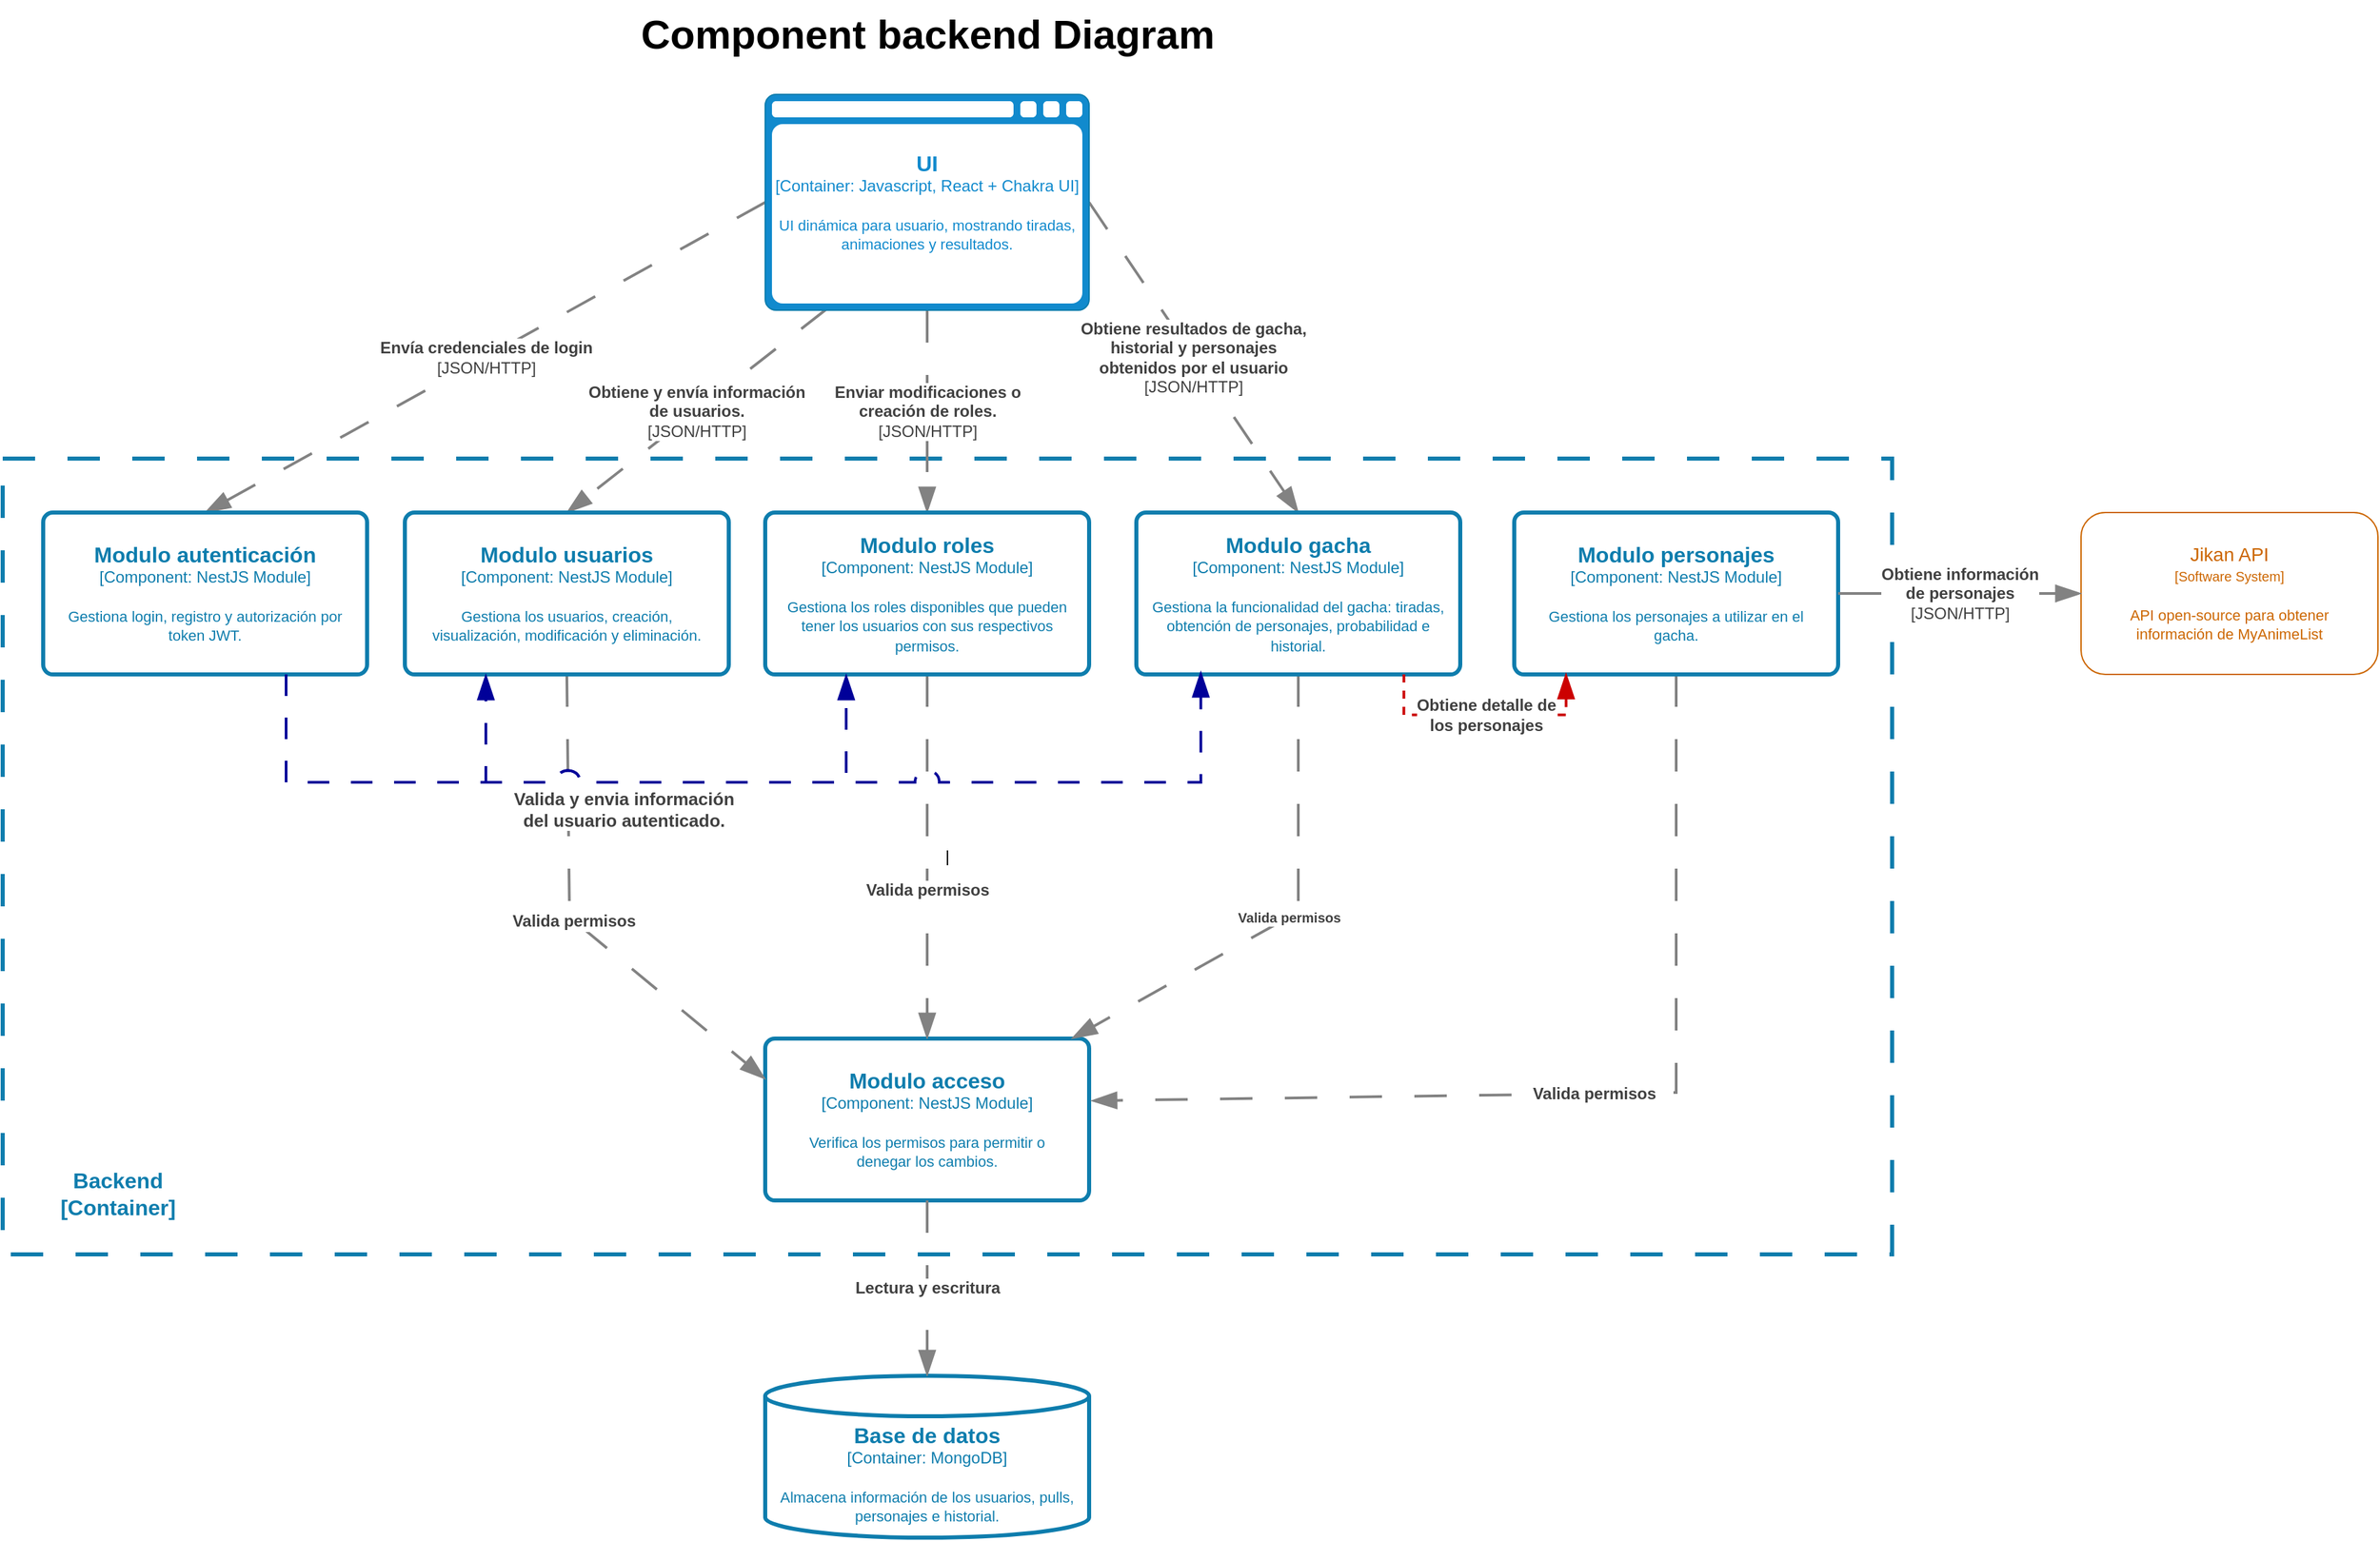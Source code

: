 <mxfile version="28.0.4">
  <diagram name="Página-1" id="WoX_gZ88ygKBCwwq3w2n">
    <mxGraphModel dx="1950" dy="803" grid="1" gridSize="10" guides="1" tooltips="1" connect="1" arrows="1" fold="1" page="1" pageScale="1" pageWidth="827" pageHeight="1169" math="0" shadow="0">
      <root>
        <mxCell id="0" />
        <mxCell id="1" parent="0" />
        <mxCell id="ZvTTCeS15qckxmK0OYnX-47" value="|" style="rounded=0;whiteSpace=wrap;html=1;strokeColor=#0E7DAD;strokeWidth=3;dashed=1;dashPattern=8 8;fillColor=none;" parent="1" vertex="1">
          <mxGeometry x="-30" y="360" width="1400" height="590" as="geometry" />
        </mxCell>
        <mxCell id="ZvTTCeS15qckxmK0OYnX-2" value="Component backend Diagram" style="text;html=1;align=center;verticalAlign=middle;resizable=0;points=[];autosize=1;strokeColor=none;fillColor=none;fontSize=30;fontStyle=1" parent="1" vertex="1">
          <mxGeometry x="445" y="20" width="420" height="50" as="geometry" />
        </mxCell>
        <object placeholders="1" c4Type="Relationship" c4Technology="JSON/HTTP" c4Description="Envía credenciales de login" label="&lt;div style=&quot;text-align: left&quot;&gt;&lt;div style=&quot;text-align: center&quot;&gt;&lt;b&gt;%c4Description%&lt;/b&gt;&lt;/div&gt;&lt;div style=&quot;text-align: center&quot;&gt;[%c4Technology%]&lt;/div&gt;&lt;/div&gt;" id="ZvTTCeS15qckxmK0OYnX-7">
          <mxCell style="endArrow=blockThin;html=1;fontSize=12;fontColor=#404040;strokeWidth=2;endFill=1;strokeColor=#828282;elbow=vertical;metaEdit=1;endSize=14;startSize=14;jumpStyle=arc;jumpSize=16;rounded=0;exitX=0;exitY=0.5;exitDx=0;exitDy=0;exitPerimeter=0;entryX=0.5;entryY=0;entryDx=0;entryDy=0;entryPerimeter=0;dashed=1;dashPattern=12 12;" parent="1" source="ZvTTCeS15qckxmK0OYnX-49" target="ZvTTCeS15qckxmK0OYnX-3" edge="1">
            <mxGeometry width="240" relative="1" as="geometry">
              <mxPoint x="230" y="270" as="sourcePoint" />
              <mxPoint x="470" y="270" as="targetPoint" />
            </mxGeometry>
          </mxCell>
        </object>
        <object placeholders="1" c4Type="Relationship" c4Technology="JSON/HTTP" c4Description="Obtiene y envía información &#xa;de usuarios." label="&lt;div style=&quot;text-align: left&quot;&gt;&lt;div style=&quot;text-align: center&quot;&gt;&lt;b&gt;%c4Description%&lt;/b&gt;&lt;/div&gt;&lt;div style=&quot;text-align: center&quot;&gt;[%c4Technology%]&lt;/div&gt;&lt;/div&gt;" id="ZvTTCeS15qckxmK0OYnX-11">
          <mxCell style="endArrow=blockThin;html=1;fontSize=12;fontColor=#404040;strokeWidth=2;endFill=1;strokeColor=#828282;elbow=vertical;metaEdit=1;endSize=14;startSize=14;jumpStyle=arc;jumpSize=16;rounded=0;exitX=0.19;exitY=0.994;exitDx=0;exitDy=0;exitPerimeter=0;entryX=0.5;entryY=0;entryDx=0;entryDy=0;entryPerimeter=0;dashed=1;dashPattern=12 12;" parent="1" source="ZvTTCeS15qckxmK0OYnX-49" target="ZvTTCeS15qckxmK0OYnX-9" edge="1">
            <mxGeometry x="0.001" width="240" relative="1" as="geometry">
              <mxPoint x="650" y="260" as="sourcePoint" />
              <mxPoint x="250" y="480" as="targetPoint" />
              <mxPoint as="offset" />
            </mxGeometry>
          </mxCell>
        </object>
        <object placeholders="1" c4Type="Relationship" c4Technology="JSON/HTTP" c4Description="Enviar modificaciones o &#xa;creación de roles." label="&lt;div style=&quot;text-align: left&quot;&gt;&lt;div style=&quot;text-align: center&quot;&gt;&lt;b&gt;%c4Description%&lt;/b&gt;&lt;/div&gt;&lt;div style=&quot;text-align: center&quot;&gt;[%c4Technology%]&lt;/div&gt;&lt;/div&gt;" id="ZvTTCeS15qckxmK0OYnX-12">
          <mxCell style="endArrow=blockThin;html=1;fontSize=12;fontColor=#404040;strokeWidth=2;endFill=1;strokeColor=#828282;elbow=vertical;metaEdit=1;endSize=14;startSize=14;jumpStyle=arc;jumpSize=16;rounded=0;exitX=0.5;exitY=1;exitDx=0;exitDy=0;exitPerimeter=0;entryX=0.5;entryY=0;entryDx=0;entryDy=0;entryPerimeter=0;dashed=1;dashPattern=12 12;" parent="1" source="ZvTTCeS15qckxmK0OYnX-49" target="ZvTTCeS15qckxmK0OYnX-5" edge="1">
            <mxGeometry width="240" relative="1" as="geometry">
              <mxPoint x="855" y="330" as="sourcePoint" />
              <mxPoint x="455" y="550" as="targetPoint" />
            </mxGeometry>
          </mxCell>
        </object>
        <object placeholders="1" c4Type="Relationship" c4Technology="JSON/HTTP" c4Description="Obtiene resultados de gacha, &#xa;historial y personajes &#xa;obtenidos por el usuario" label="&lt;div style=&quot;text-align: left&quot;&gt;&lt;div style=&quot;text-align: center&quot;&gt;&lt;b&gt;%c4Description%&lt;/b&gt;&lt;/div&gt;&lt;div style=&quot;text-align: center&quot;&gt;[%c4Technology%]&lt;/div&gt;&lt;/div&gt;" id="ZvTTCeS15qckxmK0OYnX-13">
          <mxCell style="endArrow=blockThin;html=1;fontSize=12;fontColor=#404040;strokeWidth=2;endFill=1;strokeColor=#828282;elbow=vertical;metaEdit=1;endSize=14;startSize=14;jumpStyle=arc;jumpSize=16;rounded=0;exitX=1;exitY=0.5;exitDx=0;exitDy=0;exitPerimeter=0;entryX=0.5;entryY=0;entryDx=0;entryDy=0;entryPerimeter=0;dashed=1;dashPattern=12 12;" parent="1" source="ZvTTCeS15qckxmK0OYnX-49" target="ZvTTCeS15qckxmK0OYnX-6" edge="1">
            <mxGeometry width="240" relative="1" as="geometry">
              <mxPoint x="1000" y="310" as="sourcePoint" />
              <mxPoint x="600" y="530" as="targetPoint" />
            </mxGeometry>
          </mxCell>
        </object>
        <object placeholders="1" c4Name="Modulo acceso" c4Type="Component" c4Technology="NestJS Module" c4Description="Verifica los permisos para permitir o denegar los cambios." label="&lt;font style=&quot;font-size: 16px&quot;&gt;&lt;b&gt;%c4Name%&lt;/b&gt;&lt;/font&gt;&lt;div&gt;[%c4Type%: %c4Technology%]&lt;/div&gt;&lt;br&gt;&lt;div&gt;&lt;font style=&quot;font-size: 11px&quot;&gt;%c4Description%&lt;/font&gt;&lt;/div&gt;" id="ZvTTCeS15qckxmK0OYnX-34">
          <mxCell style="rounded=1;whiteSpace=wrap;html=1;labelBackgroundColor=none;fillColor=none;fontColor=#0E7DAD;align=center;arcSize=6;strokeColor=#0E7DAD;metaEdit=1;resizable=0;points=[[0.25,0,0],[0.5,0,0],[0.75,0,0],[1,0.25,0],[1,0.5,0],[1,0.75,0],[0.75,1,0],[0.5,1,0],[0.25,1,0],[0,0.75,0],[0,0.5,0],[0,0.25,0]];strokeWidth=3;spacingLeft=10;spacingRight=10;" parent="1" vertex="1">
            <mxGeometry x="535" y="790" width="240" height="120" as="geometry" />
          </mxCell>
        </object>
        <object placeholders="1" c4Type="Relationship" c4Description="Valida permisos" label="&lt;div style=&quot;text-align: left&quot;&gt;&lt;div style=&quot;text-align: center&quot;&gt;&lt;b&gt;%c4Description%&lt;/b&gt;&lt;/div&gt;&lt;/div&gt;" id="ZvTTCeS15qckxmK0OYnX-36">
          <mxCell style="endArrow=blockThin;html=1;fontSize=12;fontColor=#404040;strokeWidth=2;endFill=1;strokeColor=#828282;elbow=vertical;metaEdit=1;endSize=14;startSize=14;jumpStyle=arc;jumpSize=16;rounded=0;entryX=0;entryY=0.25;entryDx=0;entryDy=0;entryPerimeter=0;exitX=0.5;exitY=1;exitDx=0;exitDy=0;exitPerimeter=0;dashed=1;dashPattern=12 12;" parent="1" source="ZvTTCeS15qckxmK0OYnX-9" target="ZvTTCeS15qckxmK0OYnX-34" edge="1">
            <mxGeometry width="240" relative="1" as="geometry">
              <mxPoint x="100" y="710" as="sourcePoint" />
              <mxPoint x="340" y="710" as="targetPoint" />
              <Array as="points">
                <mxPoint x="390" y="700" />
              </Array>
            </mxGeometry>
          </mxCell>
        </object>
        <object placeholders="1" c4Type="Relationship" c4Description="Valida permisos" label="&lt;div style=&quot;text-align: left&quot;&gt;&lt;div style=&quot;text-align: center&quot;&gt;&lt;b&gt;%c4Description%&lt;/b&gt;&lt;/div&gt;&lt;/div&gt;" id="ZvTTCeS15qckxmK0OYnX-38">
          <mxCell style="endArrow=blockThin;html=1;fontSize=12;fontColor=#404040;strokeWidth=2;endFill=1;strokeColor=#828282;elbow=vertical;metaEdit=1;endSize=14;startSize=14;jumpStyle=arc;jumpSize=16;rounded=0;edgeStyle=orthogonalEdgeStyle;entryX=0.5;entryY=0;entryDx=0;entryDy=0;entryPerimeter=0;exitX=0.5;exitY=1;exitDx=0;exitDy=0;exitPerimeter=0;dashed=1;dashPattern=12 12;" parent="1" source="ZvTTCeS15qckxmK0OYnX-5" target="ZvTTCeS15qckxmK0OYnX-34" edge="1">
            <mxGeometry x="0.185" width="240" relative="1" as="geometry">
              <mxPoint x="630" y="680" as="sourcePoint" />
              <mxPoint x="870" y="680" as="targetPoint" />
              <mxPoint as="offset" />
            </mxGeometry>
          </mxCell>
        </object>
        <object placeholders="1" c4Type="Relationship" c4Description="Valida permisos" label="&lt;div style=&quot;text-align: left&quot;&gt;&lt;div style=&quot;text-align: center&quot;&gt;&lt;b&gt;%c4Description%&lt;/b&gt;&lt;/div&gt;&lt;/div&gt;" id="ZvTTCeS15qckxmK0OYnX-41">
          <mxCell style="endArrow=blockThin;html=1;fontSize=12;fontColor=#404040;strokeWidth=2;endFill=1;strokeColor=#828282;elbow=vertical;metaEdit=1;endSize=14;startSize=14;jumpStyle=arc;jumpSize=16;rounded=0;exitX=0.5;exitY=1;exitDx=0;exitDy=0;exitPerimeter=0;dashed=1;dashPattern=12 12;entryX=1.007;entryY=0.384;entryDx=0;entryDy=0;entryPerimeter=0;" parent="1" source="ZvTTCeS15qckxmK0OYnX-4" target="ZvTTCeS15qckxmK0OYnX-34" edge="1">
            <mxGeometry width="240" relative="1" as="geometry">
              <mxPoint x="820" y="680" as="sourcePoint" />
              <mxPoint x="1060" y="680" as="targetPoint" />
              <Array as="points">
                <mxPoint x="1210" y="830" />
              </Array>
            </mxGeometry>
          </mxCell>
        </object>
        <object placeholders="1" c4Type="Relationship" c4Description="Valida permisos" label="&lt;div style=&quot;text-align: left&quot;&gt;&lt;div style=&quot;text-align: center&quot;&gt;&lt;b&gt;%c4Description%&lt;/b&gt;&lt;/div&gt;" id="ZvTTCeS15qckxmK0OYnX-42">
          <mxCell style="endArrow=blockThin;html=1;fontSize=10;fontColor=#404040;strokeWidth=2;endFill=1;strokeColor=#828282;elbow=vertical;metaEdit=1;endSize=14;startSize=14;jumpStyle=arc;jumpSize=16;rounded=0;exitX=0.5;exitY=1;exitDx=0;exitDy=0;exitPerimeter=0;dashed=1;dashPattern=12 12;" parent="1" source="ZvTTCeS15qckxmK0OYnX-6" target="ZvTTCeS15qckxmK0OYnX-34" edge="1">
            <mxGeometry width="240" relative="1" as="geometry">
              <mxPoint x="1100" y="760" as="sourcePoint" />
              <mxPoint x="1340" y="760" as="targetPoint" />
              <Array as="points">
                <mxPoint x="930" y="696" />
              </Array>
            </mxGeometry>
          </mxCell>
        </object>
        <object placeholders="1" c4Name="Base de datos" c4Type="Container" c4Technology="MongoDB" c4Description="Almacena información de los usuarios, pulls, personajes e historial." label="&lt;font style=&quot;font-size: 16px&quot;&gt;&lt;b&gt;%c4Name%&lt;/b&gt;&lt;/font&gt;&lt;div&gt;[%c4Type%:&amp;nbsp;%c4Technology%]&lt;/div&gt;&lt;br&gt;&lt;div&gt;&lt;font style=&quot;font-size: 11px&quot;&gt;&lt;font&gt;%c4Description%&lt;/font&gt;&lt;/font&gt;&lt;/div&gt;" id="ZvTTCeS15qckxmK0OYnX-43">
          <mxCell style="shape=cylinder3;size=15;whiteSpace=wrap;html=1;boundedLbl=1;rounded=0;labelBackgroundColor=none;fillColor=none;fontSize=12;fontColor=#0E7DAD;align=center;strokeColor=#0E7DAD;metaEdit=1;points=[[0.5,0,0],[1,0.25,0],[1,0.5,0],[1,0.75,0],[0.5,1,0],[0,0.75,0],[0,0.5,0],[0,0.25,0]];resizable=0;strokeWidth=3;" parent="1" vertex="1">
            <mxGeometry x="535" y="1040" width="240" height="120" as="geometry" />
          </mxCell>
        </object>
        <object placeholders="1" c4Type="Relationship" c4Description="Lectura y escritura" label="&lt;div style=&quot;text-align: left&quot;&gt;&lt;div style=&quot;text-align: center&quot;&gt;&lt;b&gt;%c4Description%&lt;/b&gt;&lt;/div&gt;&lt;/div&gt;" id="ZvTTCeS15qckxmK0OYnX-44">
          <mxCell style="endArrow=blockThin;html=1;fontSize=12;fontColor=#404040;strokeWidth=2;endFill=1;strokeColor=#828282;elbow=vertical;metaEdit=1;endSize=14;startSize=14;jumpStyle=arc;jumpSize=16;rounded=0;edgeStyle=orthogonalEdgeStyle;exitX=0.5;exitY=1;exitDx=0;exitDy=0;exitPerimeter=0;entryX=0.5;entryY=0;entryDx=0;entryDy=0;entryPerimeter=0;dashed=1;dashPattern=12 12;" parent="1" source="ZvTTCeS15qckxmK0OYnX-34" target="ZvTTCeS15qckxmK0OYnX-43" edge="1">
            <mxGeometry width="240" relative="1" as="geometry">
              <mxPoint x="540" y="960" as="sourcePoint" />
              <mxPoint x="780" y="960" as="targetPoint" />
            </mxGeometry>
          </mxCell>
        </object>
        <mxCell id="ZvTTCeS15qckxmK0OYnX-48" value="Backend&lt;br&gt;[Container]" style="text;html=1;align=center;verticalAlign=middle;resizable=0;points=[];autosize=1;strokeColor=none;fillColor=none;fontColor=#0E7DAD;fontStyle=1;fontSize=16;" parent="1" vertex="1">
          <mxGeometry x="5" y="880" width="100" height="50" as="geometry" />
        </mxCell>
        <object placeholders="1" c4Name="UI" c4Type="Container" c4Technology="Javascript, React + Chakra UI" c4Description="UI dinámica para usuario, mostrando tiradas, animaciones y resultados." label="&lt;font style=&quot;font-size: 16px&quot;&gt;&lt;b&gt;%c4Name%&lt;/b&gt;&lt;/font&gt;&lt;div&gt;[%c4Type%:&amp;nbsp;%c4Technology%]&lt;/div&gt;&lt;br&gt;&lt;div&gt;&lt;font style=&quot;font-size: 11px&quot;&gt;&lt;font&gt;%c4Description%&lt;/font&gt;&lt;/font&gt;&lt;/div&gt;" id="ZvTTCeS15qckxmK0OYnX-49">
          <mxCell style="shape=mxgraph.c4.webBrowserContainer2;whiteSpace=wrap;html=1;boundedLbl=1;rounded=0;labelBackgroundColor=none;strokeColor=#118ACD;fillColor=none;strokeColor=#118ACD;strokeColor2=#0E7DAD;fontSize=12;fontColor=#118ACD;align=center;metaEdit=1;points=[[0.5,0,0],[1,0.25,0],[1,0.5,0],[1,0.75,0],[0.5,1,0],[0,0.75,0],[0,0.5,0],[0,0.25,0]];resizable=0;" parent="1" vertex="1">
            <mxGeometry x="535" y="90" width="240" height="160" as="geometry" />
          </mxCell>
        </object>
        <object placeholders="1" c4Name="Modulo autenticación" c4Type="Component" c4Technology="NestJS Module" c4Description="Gestiona login, registro y autorización por token JWT." label="&lt;font style=&quot;font-size: 16px&quot;&gt;&lt;b&gt;%c4Name%&lt;/b&gt;&lt;/font&gt;&lt;div&gt;[%c4Type%: %c4Technology%]&lt;/div&gt;&lt;br&gt;&lt;div&gt;&lt;font style=&quot;font-size: 11px&quot;&gt;%c4Description%&lt;/font&gt;&lt;/div&gt;" id="ZvTTCeS15qckxmK0OYnX-3">
          <mxCell style="rounded=1;whiteSpace=wrap;html=1;labelBackgroundColor=none;fillColor=none;fontColor=#0E7DAD;align=center;arcSize=6;strokeColor=#0E7DAD;metaEdit=1;resizable=0;points=[[0.25,0,0],[0.5,0,0],[0.75,0,0],[1,0.25,0],[1,0.5,0],[1,0.75,0],[0.75,1,0],[0.5,1,0],[0.25,1,0],[0,0.75,0],[0,0.5,0],[0,0.25,0]];strokeWidth=3;spacingLeft=10;spacingRight=10;" parent="1" vertex="1">
            <mxGeometry y="400" width="240" height="120" as="geometry" />
          </mxCell>
        </object>
        <object placeholders="1" c4Name="Modulo personajes" c4Type="Component" c4Technology="NestJS Module" c4Description="Gestiona los personajes a utilizar en el gacha. " label="&lt;font style=&quot;font-size: 16px&quot;&gt;&lt;b&gt;%c4Name%&lt;/b&gt;&lt;/font&gt;&lt;div&gt;[%c4Type%: %c4Technology%]&lt;/div&gt;&lt;br&gt;&lt;div&gt;&lt;font style=&quot;font-size: 11px&quot;&gt;%c4Description%&lt;/font&gt;&lt;/div&gt;" id="ZvTTCeS15qckxmK0OYnX-4">
          <mxCell style="rounded=1;whiteSpace=wrap;html=1;labelBackgroundColor=none;fillColor=none;fontColor=#0E7DAD;align=center;arcSize=6;strokeColor=#0E7DAD;metaEdit=1;resizable=0;points=[[0.25,0,0],[0.5,0,0],[0.75,0,0],[1,0.25,0],[1,0.5,0],[1,0.75,0],[0.75,1,0],[0.5,1,0],[0.25,1,0],[0,0.75,0],[0,0.5,0],[0,0.25,0]];strokeWidth=3;spacingLeft=10;spacingRight=10;" parent="1" vertex="1">
            <mxGeometry x="1090" y="400" width="240" height="120" as="geometry" />
          </mxCell>
        </object>
        <object placeholders="1" c4Name="Modulo roles" c4Type="Component" c4Technology="NestJS Module" c4Description="Gestiona los roles disponibles que pueden tener los usuarios con sus respectivos permisos." label="&lt;font style=&quot;font-size: 16px&quot;&gt;&lt;b&gt;%c4Name%&lt;/b&gt;&lt;/font&gt;&lt;div&gt;[%c4Type%: %c4Technology%]&lt;/div&gt;&lt;br&gt;&lt;div&gt;&lt;font style=&quot;font-size: 11px&quot;&gt;%c4Description%&lt;/font&gt;&lt;/div&gt;" id="ZvTTCeS15qckxmK0OYnX-5">
          <mxCell style="rounded=1;whiteSpace=wrap;html=1;labelBackgroundColor=none;fillColor=none;fontColor=#0E7DAD;align=center;arcSize=6;strokeColor=#0E7DAD;metaEdit=1;resizable=0;points=[[0.25,0,0],[0.5,0,0],[0.75,0,0],[1,0.25,0],[1,0.5,0],[1,0.75,0],[0.75,1,0],[0.5,1,0],[0.25,1,0],[0,0.75,0],[0,0.5,0],[0,0.25,0]];strokeWidth=3;spacingLeft=10;spacingRight=10;" parent="1" vertex="1">
            <mxGeometry x="535" y="400" width="240" height="120" as="geometry" />
          </mxCell>
        </object>
        <object placeholders="1" c4Name="Modulo gacha" c4Type="Component" c4Technology="NestJS Module" c4Description="Gestiona la funcionalidad del gacha: tiradas, obtención de personajes, probabilidad e historial." label="&lt;font style=&quot;font-size: 16px&quot;&gt;&lt;b&gt;%c4Name%&lt;/b&gt;&lt;/font&gt;&lt;div&gt;[%c4Type%: %c4Technology%]&lt;/div&gt;&lt;br&gt;&lt;div&gt;&lt;font style=&quot;font-size: 11px&quot;&gt;%c4Description%&lt;/font&gt;&lt;/div&gt;" id="ZvTTCeS15qckxmK0OYnX-6">
          <mxCell style="rounded=1;whiteSpace=wrap;html=1;labelBackgroundColor=none;fillColor=none;fontColor=#0E7DAD;align=center;arcSize=6;strokeColor=#0E7DAD;metaEdit=1;resizable=0;points=[[0.25,0,0],[0.5,0,0],[0.75,0,0],[1,0.25,0],[1,0.5,0],[1,0.75,0],[0.75,1,0],[0.5,1,0],[0.25,1,0],[0,0.75,0],[0,0.5,0],[0,0.25,0]];strokeWidth=3;spacingLeft=10;spacingRight=10;" parent="1" vertex="1">
            <mxGeometry x="810" y="400" width="240" height="120" as="geometry" />
          </mxCell>
        </object>
        <object placeholders="1" c4Name="Modulo usuarios" c4Type="Component" c4Technology="NestJS Module" c4Description="Gestiona los usuarios, creación, visualización, modificación y eliminación." label="&lt;font style=&quot;font-size: 16px&quot;&gt;&lt;b&gt;%c4Name%&lt;/b&gt;&lt;/font&gt;&lt;div&gt;[%c4Type%: %c4Technology%]&lt;/div&gt;&lt;br&gt;&lt;div&gt;&lt;font style=&quot;font-size: 11px&quot;&gt;%c4Description%&lt;/font&gt;&lt;/div&gt;" id="ZvTTCeS15qckxmK0OYnX-9">
          <mxCell style="rounded=1;whiteSpace=wrap;html=1;labelBackgroundColor=none;fillColor=none;fontColor=#0E7DAD;align=center;arcSize=6;strokeColor=#0E7DAD;metaEdit=1;resizable=0;points=[[0.25,0,0],[0.5,0,0],[0.75,0,0],[1,0.25,0],[1,0.5,0],[1,0.75,0],[0.75,1,0],[0.5,1,0],[0.25,1,0],[0,0.75,0],[0,0.5,0],[0,0.25,0]];strokeWidth=3;spacingLeft=10;spacingRight=10;" parent="1" vertex="1">
            <mxGeometry x="268" y="400" width="240" height="120" as="geometry" />
          </mxCell>
        </object>
        <object placeholders="1" c4Type="Relationship" c4Description="Obtiene detalle de &#xa;los personajes" label="&lt;div style=&quot;text-align: left&quot;&gt;&lt;div style=&quot;text-align: center&quot;&gt;&lt;b&gt;%c4Description%&lt;/b&gt;&lt;/div&gt;&lt;/div&gt;" id="ZvTTCeS15qckxmK0OYnX-14">
          <mxCell style="endArrow=blockThin;html=1;fontSize=12;fontColor=#404040;strokeWidth=2;endFill=1;strokeColor=#CC0000;elbow=vertical;metaEdit=1;endSize=14;startSize=14;jumpStyle=arc;jumpSize=16;rounded=0;edgeStyle=orthogonalEdgeStyle;exitX=0.826;exitY=1;exitDx=0;exitDy=0;exitPerimeter=0;entryX=0.16;entryY=0.994;entryDx=0;entryDy=0;entryPerimeter=0;dashed=1;" parent="1" source="ZvTTCeS15qckxmK0OYnX-6" target="ZvTTCeS15qckxmK0OYnX-4" edge="1">
            <mxGeometry width="240" relative="1" as="geometry">
              <mxPoint x="920" y="600" as="sourcePoint" />
              <mxPoint x="1160" y="600" as="targetPoint" />
              <Array as="points">
                <mxPoint x="1008" y="550" />
                <mxPoint x="1128" y="550" />
              </Array>
            </mxGeometry>
          </mxCell>
        </object>
        <object placeholders="1" c4Type="Relationship" c4Description="Valida y envia información &#xa;del usuario autenticado." label="&lt;div style=&quot;text-align: left&quot;&gt;&lt;div style=&quot;text-align: center&quot;&gt;&lt;b&gt;%c4Description%&lt;/b&gt;&lt;/div&gt;&lt;/div&gt;" id="ZvTTCeS15qckxmK0OYnX-25">
          <mxCell style="endArrow=blockThin;html=1;fontSize=13;fontColor=#404040;strokeWidth=2;endFill=1;strokeColor=#000099;elbow=vertical;metaEdit=1;endSize=14;startSize=14;jumpStyle=arc;jumpSize=16;rounded=0;edgeStyle=orthogonalEdgeStyle;entryX=0.199;entryY=0.983;entryDx=0;entryDy=0;entryPerimeter=0;exitX=0.75;exitY=1;exitDx=0;exitDy=0;exitPerimeter=0;dashed=1;dashPattern=8 8;" parent="1" source="ZvTTCeS15qckxmK0OYnX-3" target="ZvTTCeS15qckxmK0OYnX-6" edge="1">
            <mxGeometry x="-0.214" y="-20" width="240" relative="1" as="geometry">
              <mxPoint x="250" y="600" as="sourcePoint" />
              <mxPoint x="490" y="600" as="targetPoint" />
              <Array as="points">
                <mxPoint x="180" y="600" />
                <mxPoint x="858" y="600" />
              </Array>
              <mxPoint as="offset" />
            </mxGeometry>
          </mxCell>
        </object>
        <object placeholders="1" c4Type="Relationship" id="ZvTTCeS15qckxmK0OYnX-27">
          <mxCell style="endArrow=blockThin;html=1;fontSize=10;fontColor=#404040;strokeWidth=2;endFill=1;strokeColor=#000099;elbow=vertical;metaEdit=1;endSize=14;startSize=14;jumpStyle=arc;jumpSize=16;rounded=0;edgeStyle=orthogonalEdgeStyle;entryX=0.25;entryY=1;entryDx=0;entryDy=0;entryPerimeter=0;exitX=0.75;exitY=1;exitDx=0;exitDy=0;exitPerimeter=0;dashed=1;dashPattern=8 8;" parent="1" source="ZvTTCeS15qckxmK0OYnX-3" target="ZvTTCeS15qckxmK0OYnX-5" edge="1">
            <mxGeometry width="240" relative="1" as="geometry">
              <mxPoint x="240" y="560" as="sourcePoint" />
              <mxPoint x="480" y="560" as="targetPoint" />
              <Array as="points">
                <mxPoint x="180" y="600" />
                <mxPoint x="595" y="600" />
              </Array>
            </mxGeometry>
          </mxCell>
        </object>
        <object placeholders="1" c4Type="Relationship" id="ZvTTCeS15qckxmK0OYnX-29">
          <mxCell style="endArrow=blockThin;html=1;fontSize=10;fontColor=#404040;strokeWidth=2;endFill=1;strokeColor=#000099;elbow=vertical;metaEdit=1;endSize=14;startSize=14;jumpStyle=arc;jumpSize=16;rounded=0;edgeStyle=orthogonalEdgeStyle;entryX=0.25;entryY=1;entryDx=0;entryDy=0;entryPerimeter=0;exitX=0.75;exitY=1;exitDx=0;exitDy=0;exitPerimeter=0;dashed=1;dashPattern=8 8;" parent="1" source="ZvTTCeS15qckxmK0OYnX-3" target="ZvTTCeS15qckxmK0OYnX-9" edge="1">
            <mxGeometry width="240" relative="1" as="geometry">
              <mxPoint x="190" y="540" as="sourcePoint" />
              <mxPoint x="430" y="540" as="targetPoint" />
              <Array as="points">
                <mxPoint x="180" y="600" />
                <mxPoint x="328" y="600" />
              </Array>
            </mxGeometry>
          </mxCell>
        </object>
        <mxCell id="BrqNuabR4crTfRwMyiT1-1" value="&lt;div&gt;&lt;font style=&quot;font-size: 14px;&quot;&gt;Jikan API&lt;/font&gt;&lt;/div&gt;&lt;div&gt;&lt;font style=&quot;font-size: 10px;&quot;&gt;[Software System]&lt;/font&gt;&lt;/div&gt;&lt;div&gt;&lt;font style=&quot;font-size: 10px;&quot;&gt;&lt;br&gt;&lt;/font&gt;&lt;/div&gt;&lt;div&gt;&lt;font style=&quot;font-size: 11px;&quot;&gt;API open-source para obtener información de MyAnimeList&lt;/font&gt;&lt;/div&gt;" style="rounded=1;whiteSpace=wrap;html=1;strokeColor=#CC6600;fontColor=#CC6600;fontSize=12;spacingLeft=10;spacingRight=10;" vertex="1" parent="1">
          <mxGeometry x="1510" y="400" width="220" height="120" as="geometry" />
        </mxCell>
        <object placeholders="1" c4Type="Relationship" c4Technology="JSON/HTTP" c4Description="Obtiene información &#xa;de personajes" label="&lt;div style=&quot;text-align: left&quot;&gt;&lt;div style=&quot;text-align: center&quot;&gt;&lt;b&gt;%c4Description%&lt;/b&gt;&lt;/div&gt;&lt;div style=&quot;text-align: center&quot;&gt;[%c4Technology%]&lt;/div&gt;&lt;/div&gt;" id="BrqNuabR4crTfRwMyiT1-2">
          <mxCell style="endArrow=blockThin;html=1;fontSize=12;fontColor=#404040;strokeWidth=2;endFill=1;strokeColor=#828282;elbow=vertical;metaEdit=1;endSize=14;startSize=14;jumpStyle=arc;jumpSize=16;rounded=0;edgeStyle=orthogonalEdgeStyle;exitX=1;exitY=0.5;exitDx=0;exitDy=0;entryX=0;entryY=0.5;entryDx=0;entryDy=0;exitPerimeter=0;" edge="1" parent="1" source="ZvTTCeS15qckxmK0OYnX-4" target="BrqNuabR4crTfRwMyiT1-1">
            <mxGeometry width="240" relative="1" as="geometry">
              <mxPoint x="1440" y="510" as="sourcePoint" />
              <mxPoint x="1578" y="510" as="targetPoint" />
            </mxGeometry>
          </mxCell>
        </object>
      </root>
    </mxGraphModel>
  </diagram>
</mxfile>
